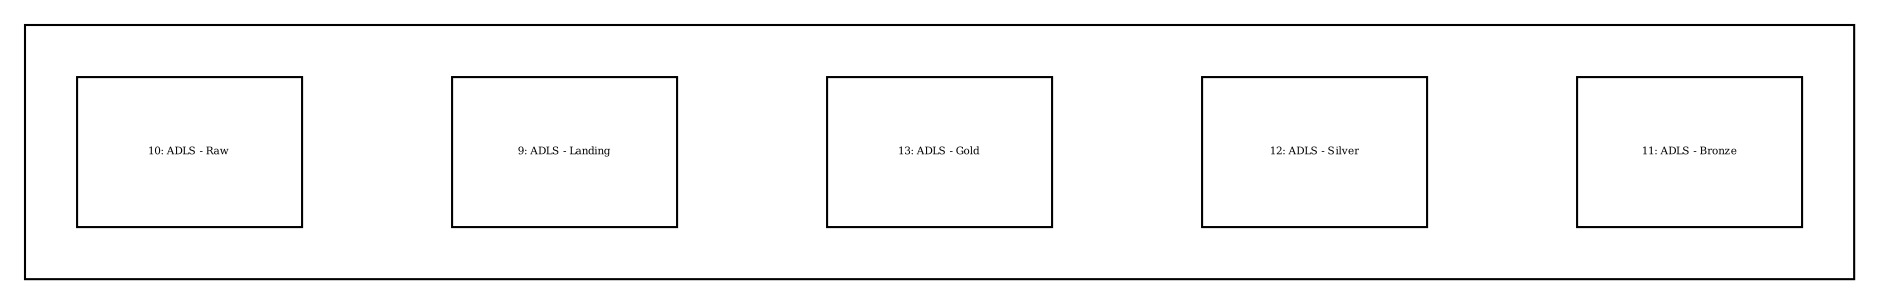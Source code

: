 digraph {
  compound=true
  graph [splines=polyline,rankdir=TB,ranksep=1.0,nodesep=1.0,fontsize=5]
  node [shape=box,fontsize=5]
  edge []

  subgraph cluster_8 {
    margin=25
    11 [width=1.500000,height=1.000000,fixedsize=true,id=11,label="11: ADLS - Bronze"]
    12 [width=1.500000,height=1.000000,fixedsize=true,id=12,label="12: ADLS - Silver"]
    13 [width=1.500000,height=1.000000,fixedsize=true,id=13,label="13: ADLS - Gold"]
    9 [width=1.500000,height=1.000000,fixedsize=true,id=9,label="9: ADLS - Landing"]
    10 [width=1.500000,height=1.000000,fixedsize=true,id=10,label="10: ADLS - Raw"]
  }

}